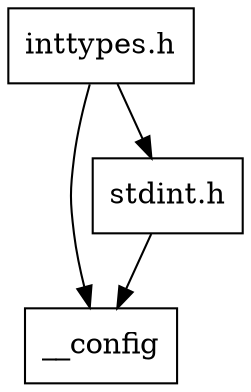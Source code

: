digraph "dependencies" {
  header_1 [ shape="box", label="inttypes.h"];
  header_2 [ shape="box", label="__config"];
  header_13 [ shape="box", label="stdint.h"];
  header_1 -> header_2;
  header_1 -> header_13;
  header_13 -> header_2;
}